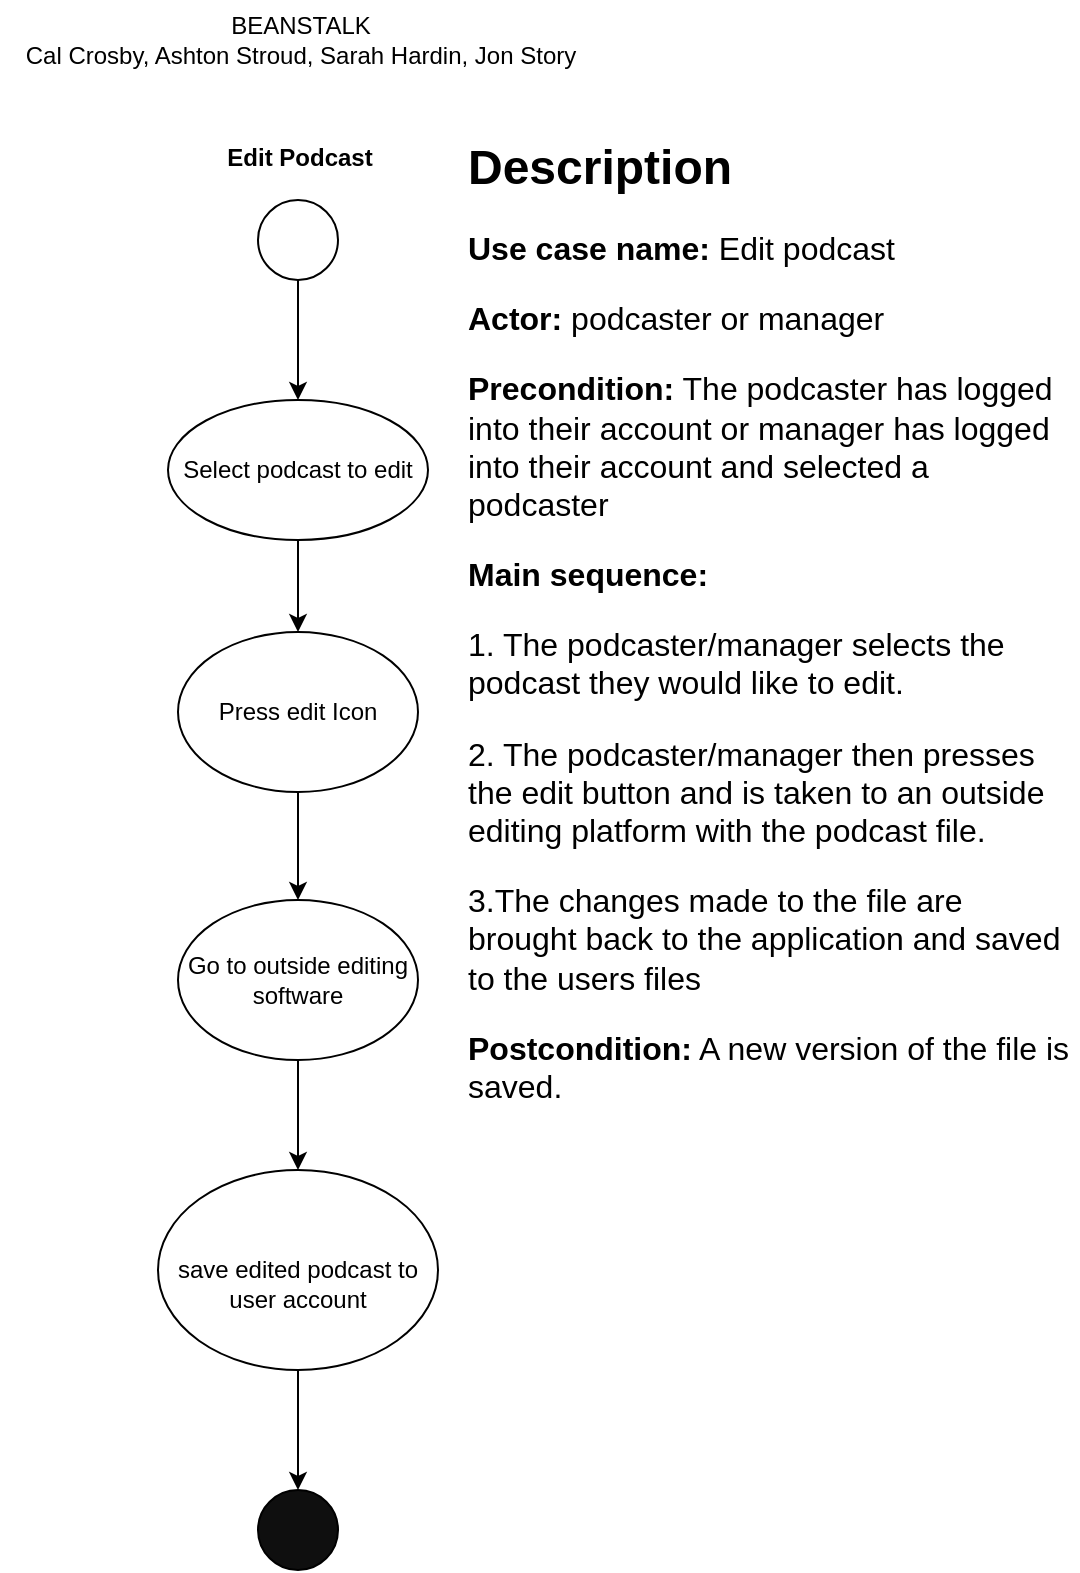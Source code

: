 <mxfile version="21.6.8" type="device">
  <diagram name="Page-1" id="wLwSyoKLnbe2JT4sdMwb">
    <mxGraphModel dx="1434" dy="956" grid="1" gridSize="10" guides="1" tooltips="1" connect="1" arrows="1" fold="1" page="1" pageScale="1" pageWidth="850" pageHeight="1100" math="0" shadow="0">
      <root>
        <mxCell id="0" />
        <mxCell id="1" parent="0" />
        <mxCell id="oXLlJpICOgz04VFmjEHe-25" style="edgeStyle=orthogonalEdgeStyle;rounded=0;orthogonalLoop=1;jettySize=auto;html=1;exitX=0.5;exitY=1;exitDx=0;exitDy=0;" parent="1" source="oXLlJpICOgz04VFmjEHe-26" target="oXLlJpICOgz04VFmjEHe-41" edge="1">
          <mxGeometry relative="1" as="geometry" />
        </mxCell>
        <mxCell id="oXLlJpICOgz04VFmjEHe-26" value="Select podcast to edit" style="ellipse;whiteSpace=wrap;html=1;" parent="1" vertex="1">
          <mxGeometry x="265" y="280" width="130" height="70" as="geometry" />
        </mxCell>
        <mxCell id="oXLlJpICOgz04VFmjEHe-42" style="edgeStyle=orthogonalEdgeStyle;rounded=0;orthogonalLoop=1;jettySize=auto;html=1;exitX=0.5;exitY=1;exitDx=0;exitDy=0;entryX=0.5;entryY=0;entryDx=0;entryDy=0;" parent="1" source="oXLlJpICOgz04VFmjEHe-28" target="oXLlJpICOgz04VFmjEHe-31" edge="1">
          <mxGeometry relative="1" as="geometry" />
        </mxCell>
        <mxCell id="oXLlJpICOgz04VFmjEHe-28" value="Go to outside editing software" style="ellipse;whiteSpace=wrap;html=1;" parent="1" vertex="1">
          <mxGeometry x="270" y="530" width="120" height="80" as="geometry" />
        </mxCell>
        <mxCell id="oXLlJpICOgz04VFmjEHe-29" value="" style="endArrow=classic;html=1;rounded=0;exitX=0.5;exitY=1;exitDx=0;exitDy=0;entryX=0.5;entryY=0;entryDx=0;entryDy=0;" parent="1" target="oXLlJpICOgz04VFmjEHe-26" edge="1">
          <mxGeometry width="50" height="50" relative="1" as="geometry">
            <mxPoint x="330" y="220" as="sourcePoint" />
            <mxPoint x="460" y="380" as="targetPoint" />
          </mxGeometry>
        </mxCell>
        <mxCell id="oXLlJpICOgz04VFmjEHe-44" style="edgeStyle=orthogonalEdgeStyle;rounded=0;orthogonalLoop=1;jettySize=auto;html=1;exitX=0.5;exitY=1;exitDx=0;exitDy=0;entryX=0.5;entryY=0;entryDx=0;entryDy=0;" parent="1" source="oXLlJpICOgz04VFmjEHe-31" target="oXLlJpICOgz04VFmjEHe-39" edge="1">
          <mxGeometry relative="1" as="geometry" />
        </mxCell>
        <mxCell id="oXLlJpICOgz04VFmjEHe-31" value="&lt;br&gt;save edited podcast to user account" style="ellipse;whiteSpace=wrap;html=1;" parent="1" vertex="1">
          <mxGeometry x="260" y="665" width="140" height="100" as="geometry" />
        </mxCell>
        <mxCell id="oXLlJpICOgz04VFmjEHe-37" value="Edit Podcast" style="text;html=15;strokeColor=none;fillColor=none;align=center;verticalAlign=middle;whiteSpace=wrap;rounded=0;fontStyle=1" parent="1" vertex="1">
          <mxGeometry x="271" y="144" width="120" height="30" as="geometry" />
        </mxCell>
        <mxCell id="oXLlJpICOgz04VFmjEHe-38" value="" style="ellipse;whiteSpace=wrap;html=1;aspect=fixed;" parent="1" vertex="1">
          <mxGeometry x="310" y="180" width="40" height="40" as="geometry" />
        </mxCell>
        <mxCell id="oXLlJpICOgz04VFmjEHe-39" value="" style="ellipse;whiteSpace=wrap;html=1;aspect=fixed;fillColor=#0f0f0f;" parent="1" vertex="1">
          <mxGeometry x="310" y="825" width="40" height="40" as="geometry" />
        </mxCell>
        <mxCell id="oXLlJpICOgz04VFmjEHe-40" style="edgeStyle=orthogonalEdgeStyle;rounded=0;orthogonalLoop=1;jettySize=auto;html=1;exitX=0.5;exitY=1;exitDx=0;exitDy=0;entryX=0.5;entryY=0;entryDx=0;entryDy=0;" parent="1" source="oXLlJpICOgz04VFmjEHe-41" target="oXLlJpICOgz04VFmjEHe-28" edge="1">
          <mxGeometry relative="1" as="geometry" />
        </mxCell>
        <mxCell id="oXLlJpICOgz04VFmjEHe-41" value="Press edit Icon" style="ellipse;whiteSpace=wrap;html=1;" parent="1" vertex="1">
          <mxGeometry x="270" y="396" width="120" height="80" as="geometry" />
        </mxCell>
        <mxCell id="oXLlJpICOgz04VFmjEHe-45" value="&lt;h1&gt;Description&lt;/h1&gt;&lt;p style=&quot;font-size: 16px;&quot;&gt;&lt;b&gt;Use case name: &lt;/b&gt;Edit podcast&lt;/p&gt;&lt;p style=&quot;font-size: 16px;&quot;&gt;&lt;b&gt;Actor:&lt;/b&gt; podcaster or manager&lt;/p&gt;&lt;p style=&quot;font-size: 16px;&quot;&gt;&lt;b&gt;Precondition:&lt;/b&gt; The podcaster has logged into their account or manager has logged into their account and selected a podcaster&lt;/p&gt;&lt;p style=&quot;font-size: 16px;&quot;&gt;&lt;b&gt;Main sequence:&lt;/b&gt;&lt;/p&gt;&lt;p style=&quot;font-size: 16px;&quot;&gt;1. The podcaster/manager selects the podcast they would like to edit.&amp;nbsp;&lt;/p&gt;&lt;p style=&quot;font-size: 16px;&quot;&gt;2. The podcaster/manager then presses the edit button and is taken to an outside editing platform with the podcast file.&amp;nbsp;&lt;/p&gt;&lt;p style=&quot;font-size: 16px;&quot;&gt;3.The changes made to the file are brought back to the application and saved to the users files&lt;/p&gt;&lt;p style=&quot;font-size: 16px;&quot;&gt;&lt;b&gt;Postcondition:&lt;/b&gt; A new version of the file is saved.&lt;/p&gt;" style="text;html=1;strokeColor=none;fillColor=none;spacing=5;spacingTop=-20;whiteSpace=wrap;overflow=hidden;rounded=0;" parent="1" vertex="1">
          <mxGeometry x="410" y="144" width="310" height="526" as="geometry" />
        </mxCell>
        <mxCell id="zdn1UHq1V901Ig_i-rQ5-1" value="BEANSTALK&lt;br&gt;Cal Crosby, Ashton Stroud, Sarah Hardin, Jon Story" style="text;html=1;align=center;verticalAlign=middle;resizable=0;points=[];autosize=1;strokeColor=none;fillColor=none;" vertex="1" parent="1">
          <mxGeometry x="181" y="80" width="300" height="40" as="geometry" />
        </mxCell>
      </root>
    </mxGraphModel>
  </diagram>
</mxfile>
